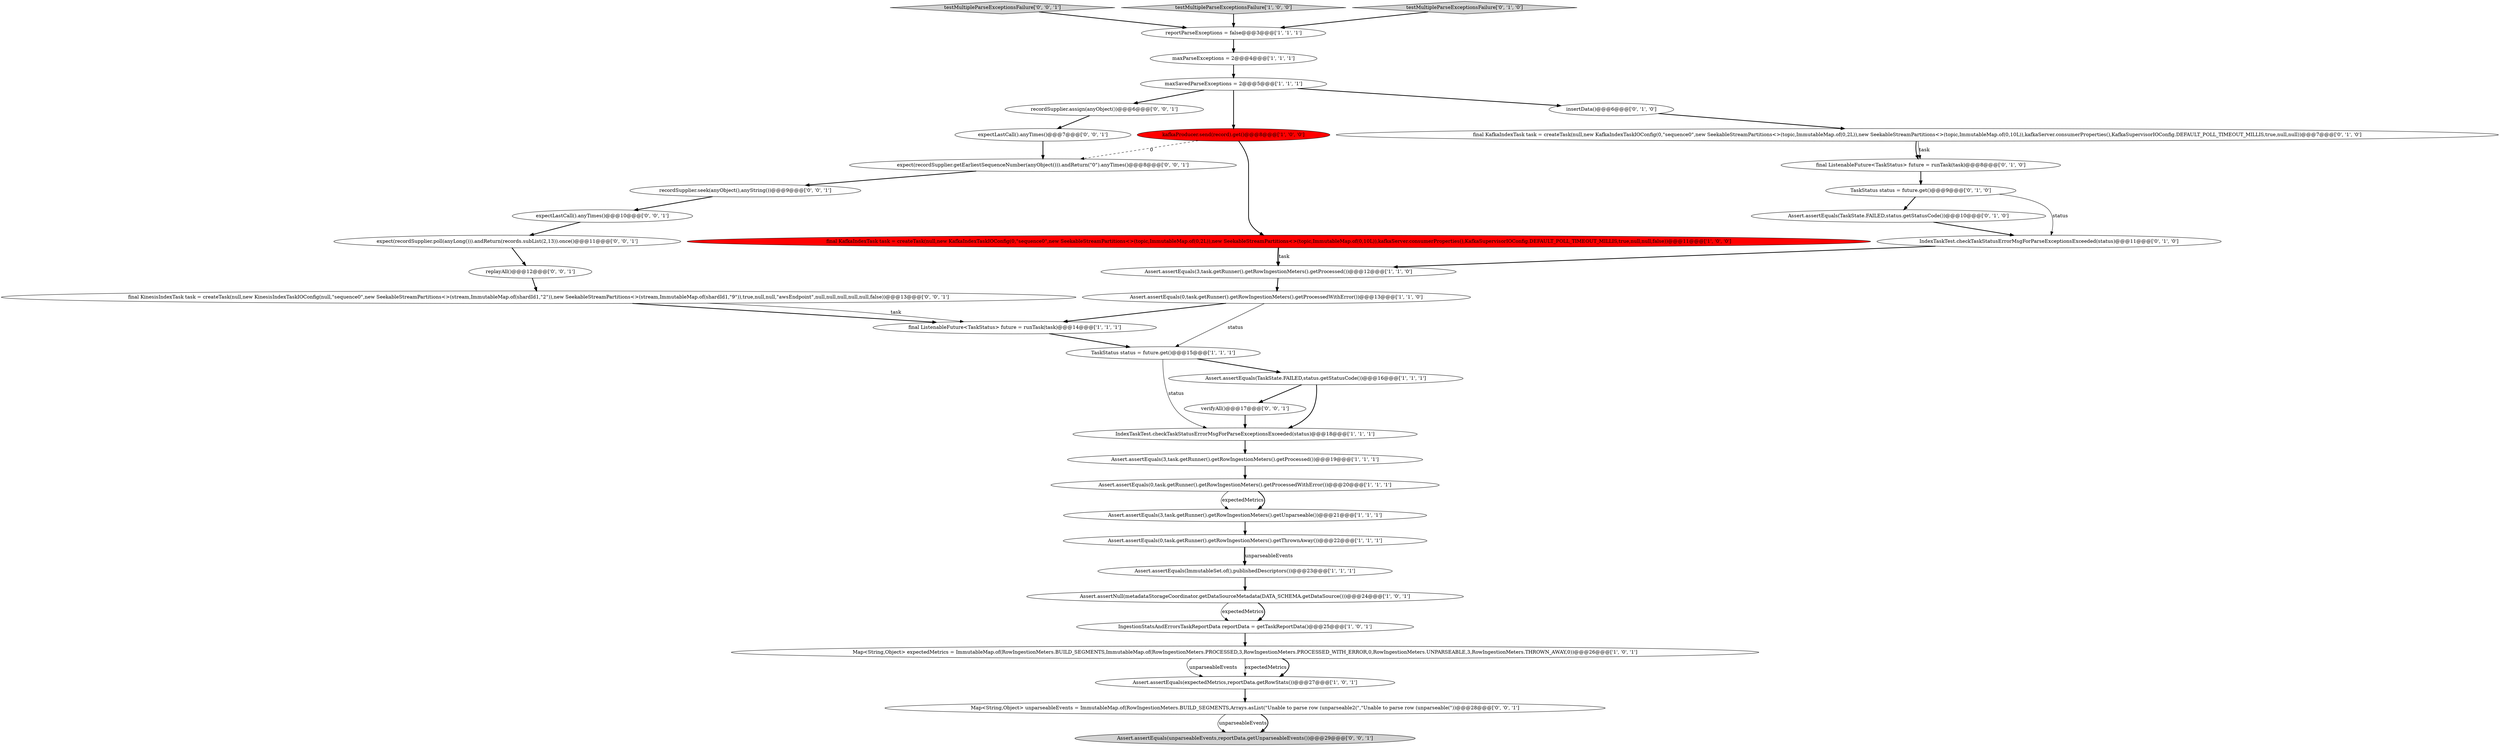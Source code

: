 digraph {
2 [style = filled, label = "Map<String,Object> expectedMetrics = ImmutableMap.of(RowIngestionMeters.BUILD_SEGMENTS,ImmutableMap.of(RowIngestionMeters.PROCESSED,3,RowIngestionMeters.PROCESSED_WITH_ERROR,0,RowIngestionMeters.UNPARSEABLE,3,RowIngestionMeters.THROWN_AWAY,0))@@@26@@@['1', '0', '1']", fillcolor = white, shape = ellipse image = "AAA0AAABBB1BBB"];
37 [style = filled, label = "replayAll()@@@12@@@['0', '0', '1']", fillcolor = white, shape = ellipse image = "AAA0AAABBB3BBB"];
22 [style = filled, label = "final ListenableFuture<TaskStatus> future = runTask(task)@@@8@@@['0', '1', '0']", fillcolor = white, shape = ellipse image = "AAA0AAABBB2BBB"];
3 [style = filled, label = "TaskStatus status = future.get()@@@15@@@['1', '1', '1']", fillcolor = white, shape = ellipse image = "AAA0AAABBB1BBB"];
8 [style = filled, label = "Assert.assertEquals(expectedMetrics,reportData.getRowStats())@@@27@@@['1', '0', '1']", fillcolor = white, shape = ellipse image = "AAA0AAABBB1BBB"];
38 [style = filled, label = "testMultipleParseExceptionsFailure['0', '0', '1']", fillcolor = lightgray, shape = diamond image = "AAA0AAABBB3BBB"];
20 [style = filled, label = "maxSavedParseExceptions = 2@@@5@@@['1', '1', '1']", fillcolor = white, shape = ellipse image = "AAA0AAABBB1BBB"];
7 [style = filled, label = "Assert.assertEquals(0,task.getRunner().getRowIngestionMeters().getProcessedWithError())@@@20@@@['1', '1', '1']", fillcolor = white, shape = ellipse image = "AAA0AAABBB1BBB"];
29 [style = filled, label = "Map<String,Object> unparseableEvents = ImmutableMap.of(RowIngestionMeters.BUILD_SEGMENTS,Arrays.asList(\"Unable to parse row (unparseable2(\",\"Unable to parse row (unparseable(\"))@@@28@@@['0', '0', '1']", fillcolor = white, shape = ellipse image = "AAA0AAABBB3BBB"];
14 [style = filled, label = "Assert.assertEquals(ImmutableSet.of(),publishedDescriptors())@@@23@@@['1', '1', '1']", fillcolor = white, shape = ellipse image = "AAA0AAABBB1BBB"];
10 [style = filled, label = "IndexTaskTest.checkTaskStatusErrorMsgForParseExceptionsExceeded(status)@@@18@@@['1', '1', '1']", fillcolor = white, shape = ellipse image = "AAA0AAABBB1BBB"];
32 [style = filled, label = "Assert.assertEquals(unparseableEvents,reportData.getUnparseableEvents())@@@29@@@['0', '0', '1']", fillcolor = lightgray, shape = ellipse image = "AAA0AAABBB3BBB"];
16 [style = filled, label = "Assert.assertEquals(3,task.getRunner().getRowIngestionMeters().getUnparseable())@@@21@@@['1', '1', '1']", fillcolor = white, shape = ellipse image = "AAA0AAABBB1BBB"];
18 [style = filled, label = "final KafkaIndexTask task = createTask(null,new KafkaIndexTaskIOConfig(0,\"sequence0\",new SeekableStreamPartitions<>(topic,ImmutableMap.of(0,2L)),new SeekableStreamPartitions<>(topic,ImmutableMap.of(0,10L)),kafkaServer.consumerProperties(),KafkaSupervisorIOConfig.DEFAULT_POLL_TIMEOUT_MILLIS,true,null,null,false))@@@11@@@['1', '0', '0']", fillcolor = red, shape = ellipse image = "AAA1AAABBB1BBB"];
33 [style = filled, label = "expectLastCall().anyTimes()@@@10@@@['0', '0', '1']", fillcolor = white, shape = ellipse image = "AAA0AAABBB3BBB"];
39 [style = filled, label = "recordSupplier.assign(anyObject())@@@6@@@['0', '0', '1']", fillcolor = white, shape = ellipse image = "AAA0AAABBB3BBB"];
13 [style = filled, label = "reportParseExceptions = false@@@3@@@['1', '1', '1']", fillcolor = white, shape = ellipse image = "AAA0AAABBB1BBB"];
0 [style = filled, label = "Assert.assertEquals(0,task.getRunner().getRowIngestionMeters().getProcessedWithError())@@@13@@@['1', '1', '0']", fillcolor = white, shape = ellipse image = "AAA0AAABBB1BBB"];
5 [style = filled, label = "testMultipleParseExceptionsFailure['1', '0', '0']", fillcolor = lightgray, shape = diamond image = "AAA0AAABBB1BBB"];
21 [style = filled, label = "TaskStatus status = future.get()@@@9@@@['0', '1', '0']", fillcolor = white, shape = ellipse image = "AAA0AAABBB2BBB"];
31 [style = filled, label = "recordSupplier.seek(anyObject(),anyString())@@@9@@@['0', '0', '1']", fillcolor = white, shape = ellipse image = "AAA0AAABBB3BBB"];
35 [style = filled, label = "expect(recordSupplier.getEarliestSequenceNumber(anyObject())).andReturn(\"0\").anyTimes()@@@8@@@['0', '0', '1']", fillcolor = white, shape = ellipse image = "AAA0AAABBB3BBB"];
28 [style = filled, label = "expectLastCall().anyTimes()@@@7@@@['0', '0', '1']", fillcolor = white, shape = ellipse image = "AAA0AAABBB3BBB"];
36 [style = filled, label = "expect(recordSupplier.poll(anyLong())).andReturn(records.subList(2,13)).once()@@@11@@@['0', '0', '1']", fillcolor = white, shape = ellipse image = "AAA0AAABBB3BBB"];
19 [style = filled, label = "Assert.assertEquals(3,task.getRunner().getRowIngestionMeters().getProcessed())@@@19@@@['1', '1', '1']", fillcolor = white, shape = ellipse image = "AAA0AAABBB1BBB"];
15 [style = filled, label = "Assert.assertNull(metadataStorageCoordinator.getDataSourceMetadata(DATA_SCHEMA.getDataSource()))@@@24@@@['1', '0', '1']", fillcolor = white, shape = ellipse image = "AAA0AAABBB1BBB"];
26 [style = filled, label = "insertData()@@@6@@@['0', '1', '0']", fillcolor = white, shape = ellipse image = "AAA0AAABBB2BBB"];
6 [style = filled, label = "final ListenableFuture<TaskStatus> future = runTask(task)@@@14@@@['1', '1', '1']", fillcolor = white, shape = ellipse image = "AAA0AAABBB1BBB"];
27 [style = filled, label = "testMultipleParseExceptionsFailure['0', '1', '0']", fillcolor = lightgray, shape = diamond image = "AAA0AAABBB2BBB"];
25 [style = filled, label = "IndexTaskTest.checkTaskStatusErrorMsgForParseExceptionsExceeded(status)@@@11@@@['0', '1', '0']", fillcolor = white, shape = ellipse image = "AAA0AAABBB2BBB"];
9 [style = filled, label = "maxParseExceptions = 2@@@4@@@['1', '1', '1']", fillcolor = white, shape = ellipse image = "AAA0AAABBB1BBB"];
4 [style = filled, label = "IngestionStatsAndErrorsTaskReportData reportData = getTaskReportData()@@@25@@@['1', '0', '1']", fillcolor = white, shape = ellipse image = "AAA0AAABBB1BBB"];
34 [style = filled, label = "final KinesisIndexTask task = createTask(null,new KinesisIndexTaskIOConfig(null,\"sequence0\",new SeekableStreamPartitions<>(stream,ImmutableMap.of(shardId1,\"2\")),new SeekableStreamPartitions<>(stream,ImmutableMap.of(shardId1,\"9\")),true,null,null,\"awsEndpoint\",null,null,null,null,null,false))@@@13@@@['0', '0', '1']", fillcolor = white, shape = ellipse image = "AAA0AAABBB3BBB"];
24 [style = filled, label = "final KafkaIndexTask task = createTask(null,new KafkaIndexTaskIOConfig(0,\"sequence0\",new SeekableStreamPartitions<>(topic,ImmutableMap.of(0,2L)),new SeekableStreamPartitions<>(topic,ImmutableMap.of(0,10L)),kafkaServer.consumerProperties(),KafkaSupervisorIOConfig.DEFAULT_POLL_TIMEOUT_MILLIS,true,null,null))@@@7@@@['0', '1', '0']", fillcolor = white, shape = ellipse image = "AAA0AAABBB2BBB"];
1 [style = filled, label = "Assert.assertEquals(3,task.getRunner().getRowIngestionMeters().getProcessed())@@@12@@@['1', '1', '0']", fillcolor = white, shape = ellipse image = "AAA0AAABBB1BBB"];
23 [style = filled, label = "Assert.assertEquals(TaskState.FAILED,status.getStatusCode())@@@10@@@['0', '1', '0']", fillcolor = white, shape = ellipse image = "AAA0AAABBB2BBB"];
12 [style = filled, label = "kafkaProducer.send(record).get()@@@8@@@['1', '0', '0']", fillcolor = red, shape = ellipse image = "AAA1AAABBB1BBB"];
17 [style = filled, label = "Assert.assertEquals(TaskState.FAILED,status.getStatusCode())@@@16@@@['1', '1', '1']", fillcolor = white, shape = ellipse image = "AAA0AAABBB1BBB"];
30 [style = filled, label = "verifyAll()@@@17@@@['0', '0', '1']", fillcolor = white, shape = ellipse image = "AAA0AAABBB3BBB"];
11 [style = filled, label = "Assert.assertEquals(0,task.getRunner().getRowIngestionMeters().getThrownAway())@@@22@@@['1', '1', '1']", fillcolor = white, shape = ellipse image = "AAA0AAABBB1BBB"];
27->13 [style = bold, label=""];
17->10 [style = bold, label=""];
6->3 [style = bold, label=""];
35->31 [style = bold, label=""];
23->25 [style = bold, label=""];
0->3 [style = solid, label="status"];
25->1 [style = bold, label=""];
16->11 [style = bold, label=""];
29->32 [style = solid, label="unparseableEvents"];
12->35 [style = dashed, label="0"];
11->14 [style = bold, label=""];
0->6 [style = bold, label=""];
20->26 [style = bold, label=""];
10->19 [style = bold, label=""];
3->10 [style = solid, label="status"];
2->8 [style = solid, label="unparseableEvents"];
22->21 [style = bold, label=""];
9->20 [style = bold, label=""];
17->30 [style = bold, label=""];
1->0 [style = bold, label=""];
4->2 [style = bold, label=""];
26->24 [style = bold, label=""];
24->22 [style = bold, label=""];
11->14 [style = solid, label="unparseableEvents"];
34->6 [style = solid, label="task"];
39->28 [style = bold, label=""];
7->16 [style = solid, label="expectedMetrics"];
21->25 [style = solid, label="status"];
28->35 [style = bold, label=""];
15->4 [style = solid, label="expectedMetrics"];
18->1 [style = bold, label=""];
18->1 [style = solid, label="task"];
31->33 [style = bold, label=""];
5->13 [style = bold, label=""];
33->36 [style = bold, label=""];
37->34 [style = bold, label=""];
7->16 [style = bold, label=""];
20->12 [style = bold, label=""];
15->4 [style = bold, label=""];
12->18 [style = bold, label=""];
34->6 [style = bold, label=""];
20->39 [style = bold, label=""];
30->10 [style = bold, label=""];
24->22 [style = solid, label="task"];
3->17 [style = bold, label=""];
29->32 [style = bold, label=""];
14->15 [style = bold, label=""];
13->9 [style = bold, label=""];
36->37 [style = bold, label=""];
38->13 [style = bold, label=""];
19->7 [style = bold, label=""];
8->29 [style = bold, label=""];
2->8 [style = solid, label="expectedMetrics"];
2->8 [style = bold, label=""];
21->23 [style = bold, label=""];
}
